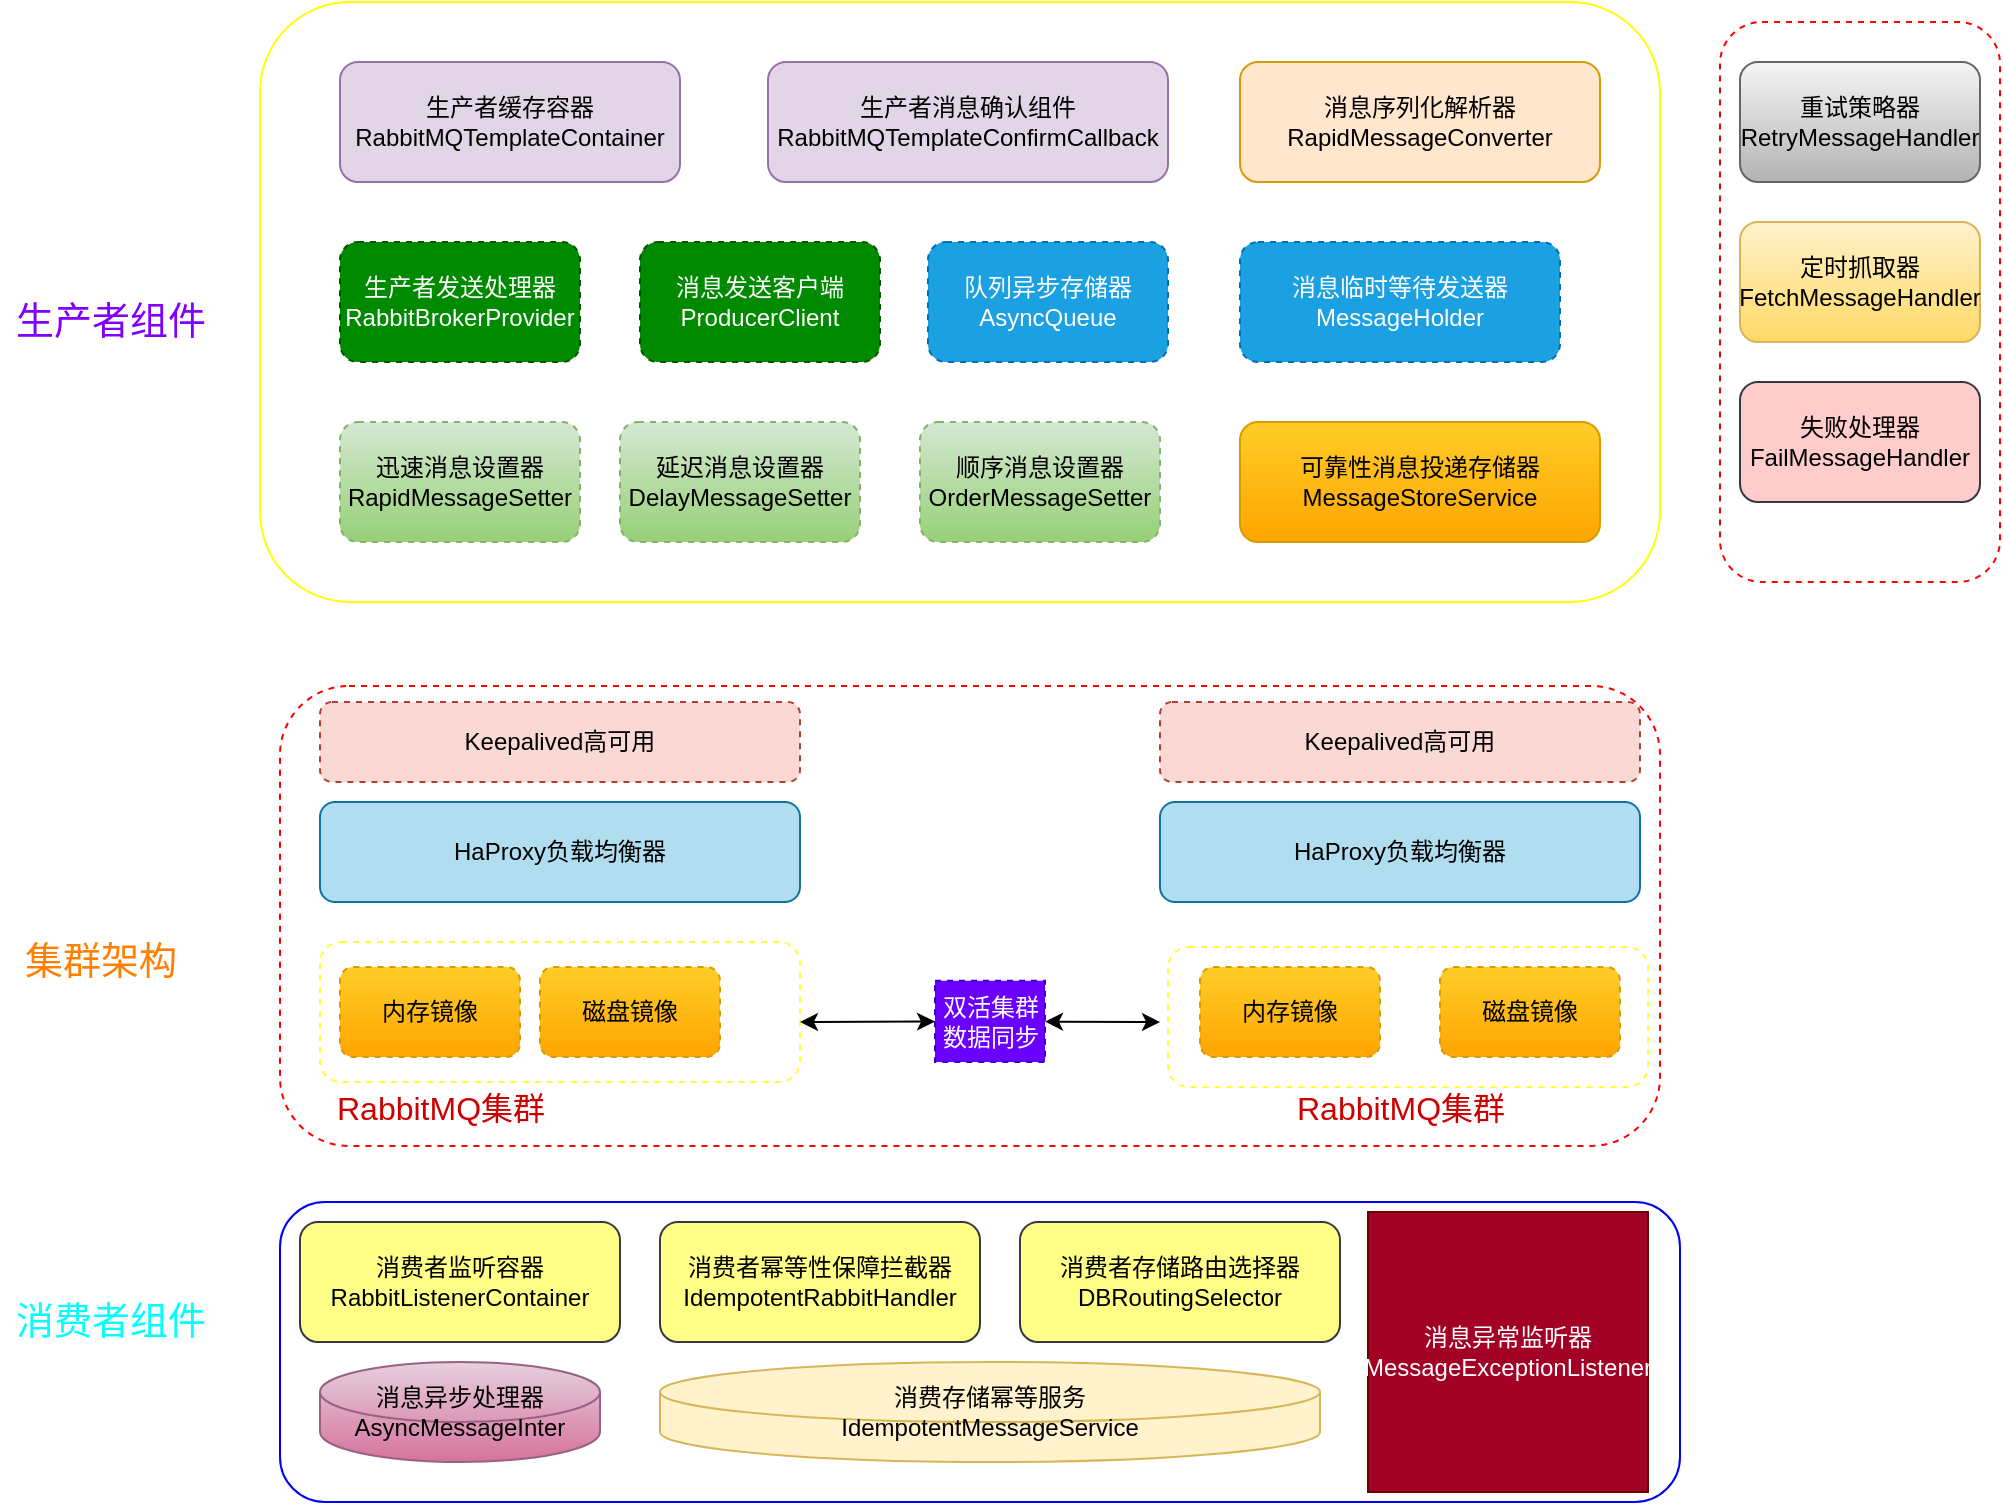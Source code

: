 <mxfile version="13.6.2" type="github">
  <diagram id="P6TvXCnjRWAEkAIBW0NS" name="Page-1">
    <mxGraphModel dx="2236" dy="807" grid="1" gridSize="10" guides="1" tooltips="1" connect="1" arrows="1" fold="1" page="1" pageScale="1" pageWidth="827" pageHeight="1169" math="0" shadow="0">
      <root>
        <mxCell id="0" />
        <mxCell id="1" parent="0" />
        <mxCell id="zeejk2wRZX3xNiYEe8MK-2" value="" style="rounded=1;whiteSpace=wrap;html=1;strokeColor=#FFFF00;" parent="1" vertex="1">
          <mxGeometry x="60" y="140" width="700" height="300" as="geometry" />
        </mxCell>
        <mxCell id="zeejk2wRZX3xNiYEe8MK-3" value="生产者缓存容器&lt;br&gt;RabbitMQTemplateContainer" style="rounded=1;whiteSpace=wrap;html=1;fillColor=#e1d5e7;strokeColor=#9673a6;" parent="1" vertex="1">
          <mxGeometry x="100" y="170" width="170" height="60" as="geometry" />
        </mxCell>
        <mxCell id="zeejk2wRZX3xNiYEe8MK-4" value="生产者消息确认组件&lt;br&gt;RabbitMQTemplateConfirmCallback" style="rounded=1;whiteSpace=wrap;html=1;fillColor=#e1d5e7;strokeColor=#9673a6;" parent="1" vertex="1">
          <mxGeometry x="314" y="170" width="200" height="60" as="geometry" />
        </mxCell>
        <mxCell id="zeejk2wRZX3xNiYEe8MK-5" value="消息序列化解析器&lt;br&gt;RapidMessageConverter" style="rounded=1;whiteSpace=wrap;html=1;fillColor=#ffe6cc;strokeColor=#d79b00;" parent="1" vertex="1">
          <mxGeometry x="550" y="170" width="180" height="60" as="geometry" />
        </mxCell>
        <mxCell id="zeejk2wRZX3xNiYEe8MK-6" value="" style="rounded=1;whiteSpace=wrap;html=1;strokeColor=#FF0000;dashed=1;" parent="1" vertex="1">
          <mxGeometry x="790" y="150" width="140" height="280" as="geometry" />
        </mxCell>
        <mxCell id="zeejk2wRZX3xNiYEe8MK-7" value="重试策略器&lt;br&gt;RetryMessageHandler" style="rounded=1;whiteSpace=wrap;html=1;gradientColor=#b3b3b3;fillColor=#f5f5f5;strokeColor=#666666;" parent="1" vertex="1">
          <mxGeometry x="800" y="170" width="120" height="60" as="geometry" />
        </mxCell>
        <mxCell id="zeejk2wRZX3xNiYEe8MK-8" value="定时抓取器&lt;br&gt;FetchMessageHandler" style="whiteSpace=wrap;html=1;rounded=1;gradientColor=#ffd966;fillColor=#fff2cc;strokeColor=#d6b656;" parent="1" vertex="1">
          <mxGeometry x="800" y="250" width="120" height="60" as="geometry" />
        </mxCell>
        <mxCell id="zeejk2wRZX3xNiYEe8MK-10" value="失败处理器&lt;br&gt;FailMessageHandler" style="whiteSpace=wrap;html=1;rounded=1;fillColor=#ffcccc;strokeColor=#36393d;" parent="1" vertex="1">
          <mxGeometry x="800" y="330" width="120" height="60" as="geometry" />
        </mxCell>
        <mxCell id="WZyE_00GLUunNfpsQaMZ-1" style="edgeStyle=orthogonalEdgeStyle;rounded=0;orthogonalLoop=1;jettySize=auto;html=1;exitX=0.5;exitY=1;exitDx=0;exitDy=0;" parent="1" source="zeejk2wRZX3xNiYEe8MK-6" target="zeejk2wRZX3xNiYEe8MK-6" edge="1">
          <mxGeometry relative="1" as="geometry" />
        </mxCell>
        <mxCell id="oUx9ikr47q5RDLOfCzzH-1" value="生产者发送处理器&lt;br&gt;RabbitBrokerProvider" style="rounded=1;whiteSpace=wrap;html=1;dashed=1;strokeColor=#005700;fillColor=#008a00;fontColor=#ffffff;" vertex="1" parent="1">
          <mxGeometry x="100" y="260" width="120" height="60" as="geometry" />
        </mxCell>
        <mxCell id="oUx9ikr47q5RDLOfCzzH-2" value="消息发送客户端&lt;br&gt;ProducerClient" style="rounded=1;whiteSpace=wrap;html=1;dashed=1;strokeColor=#005700;fillColor=#008a00;fontColor=#ffffff;" vertex="1" parent="1">
          <mxGeometry x="250" y="260" width="120" height="60" as="geometry" />
        </mxCell>
        <mxCell id="oUx9ikr47q5RDLOfCzzH-3" value="队列异步存储器&lt;br&gt;AsyncQueue" style="rounded=1;whiteSpace=wrap;html=1;dashed=1;strokeColor=#006EAF;fillColor=#1ba1e2;fontColor=#ffffff;" vertex="1" parent="1">
          <mxGeometry x="394" y="260" width="120" height="60" as="geometry" />
        </mxCell>
        <mxCell id="oUx9ikr47q5RDLOfCzzH-4" value="消息临时等待发送器&lt;br&gt;MessageHolder" style="rounded=1;whiteSpace=wrap;html=1;dashed=1;strokeColor=#006EAF;fillColor=#1ba1e2;fontColor=#ffffff;" vertex="1" parent="1">
          <mxGeometry x="550" y="260" width="160" height="60" as="geometry" />
        </mxCell>
        <mxCell id="oUx9ikr47q5RDLOfCzzH-5" value="迅速消息设置器&lt;br&gt;RapidMessageSetter" style="rounded=1;whiteSpace=wrap;html=1;dashed=1;strokeColor=#82b366;fillColor=#d5e8d4;gradientColor=#97d077;" vertex="1" parent="1">
          <mxGeometry x="100" y="350" width="120" height="60" as="geometry" />
        </mxCell>
        <mxCell id="oUx9ikr47q5RDLOfCzzH-6" value="延迟消息设置器&lt;br&gt;DelayMessageSetter" style="rounded=1;whiteSpace=wrap;html=1;dashed=1;strokeColor=#82b366;fillColor=#d5e8d4;gradientColor=#97d077;" vertex="1" parent="1">
          <mxGeometry x="240" y="350" width="120" height="60" as="geometry" />
        </mxCell>
        <mxCell id="oUx9ikr47q5RDLOfCzzH-7" value="顺序消息设置器&lt;br&gt;OrderMessageSetter" style="rounded=1;whiteSpace=wrap;html=1;dashed=1;strokeColor=#82b366;fillColor=#d5e8d4;gradientColor=#97d077;" vertex="1" parent="1">
          <mxGeometry x="390" y="350" width="120" height="60" as="geometry" />
        </mxCell>
        <mxCell id="oUx9ikr47q5RDLOfCzzH-8" value="可靠性消息投递存储器&lt;br&gt;MessageStoreService" style="rounded=1;whiteSpace=wrap;html=1;strokeColor=#d79b00;fillColor=#ffcd28;gradientColor=#ffa500;" vertex="1" parent="1">
          <mxGeometry x="550" y="350" width="180" height="60" as="geometry" />
        </mxCell>
        <mxCell id="oUx9ikr47q5RDLOfCzzH-9" value="" style="rounded=1;whiteSpace=wrap;html=1;strokeColor=#FF0000;dashed=1;" vertex="1" parent="1">
          <mxGeometry x="70" y="482" width="690" height="230" as="geometry" />
        </mxCell>
        <mxCell id="oUx9ikr47q5RDLOfCzzH-10" value="Keepalived高可用" style="rounded=1;whiteSpace=wrap;html=1;dashed=1;strokeColor=#ae4132;fillColor=#fad9d5;" vertex="1" parent="1">
          <mxGeometry x="90" y="490" width="240" height="40" as="geometry" />
        </mxCell>
        <mxCell id="oUx9ikr47q5RDLOfCzzH-11" value="Keepalived高可用" style="rounded=1;whiteSpace=wrap;html=1;dashed=1;strokeColor=#ae4132;fillColor=#fad9d5;" vertex="1" parent="1">
          <mxGeometry x="510" y="490" width="240" height="40" as="geometry" />
        </mxCell>
        <mxCell id="oUx9ikr47q5RDLOfCzzH-12" value="HaProxy负载均衡器" style="rounded=1;whiteSpace=wrap;html=1;strokeColor=#10739e;fillColor=#b1ddf0;" vertex="1" parent="1">
          <mxGeometry x="90" y="540" width="240" height="50" as="geometry" />
        </mxCell>
        <mxCell id="oUx9ikr47q5RDLOfCzzH-14" value="HaProxy负载均衡器" style="rounded=1;whiteSpace=wrap;html=1;strokeColor=#10739e;fillColor=#b1ddf0;" vertex="1" parent="1">
          <mxGeometry x="510" y="540" width="240" height="50" as="geometry" />
        </mxCell>
        <mxCell id="oUx9ikr47q5RDLOfCzzH-15" value="" style="rounded=1;whiteSpace=wrap;html=1;dashed=1;strokeColor=#FFFF33;" vertex="1" parent="1">
          <mxGeometry x="90" y="610" width="240" height="70" as="geometry" />
        </mxCell>
        <mxCell id="oUx9ikr47q5RDLOfCzzH-17" value="内存镜像" style="rounded=1;whiteSpace=wrap;html=1;dashed=1;strokeColor=#d79b00;fillColor=#ffcd28;gradientColor=#ffa500;" vertex="1" parent="1">
          <mxGeometry x="100" y="622.5" width="90" height="45" as="geometry" />
        </mxCell>
        <mxCell id="oUx9ikr47q5RDLOfCzzH-18" value="磁盘镜像" style="rounded=1;whiteSpace=wrap;html=1;dashed=1;strokeColor=#d79b00;fillColor=#ffcd28;gradientColor=#ffa500;" vertex="1" parent="1">
          <mxGeometry x="200" y="622.5" width="90" height="45" as="geometry" />
        </mxCell>
        <mxCell id="oUx9ikr47q5RDLOfCzzH-19" value="" style="rounded=1;whiteSpace=wrap;html=1;dashed=1;strokeColor=#FFFF33;" vertex="1" parent="1">
          <mxGeometry x="514" y="612.5" width="240" height="70" as="geometry" />
        </mxCell>
        <mxCell id="oUx9ikr47q5RDLOfCzzH-20" value="内存镜像" style="rounded=1;whiteSpace=wrap;html=1;dashed=1;strokeColor=#d79b00;fillColor=#ffcd28;gradientColor=#ffa500;" vertex="1" parent="1">
          <mxGeometry x="530" y="622.5" width="90" height="45" as="geometry" />
        </mxCell>
        <mxCell id="oUx9ikr47q5RDLOfCzzH-21" value="磁盘镜像" style="rounded=1;whiteSpace=wrap;html=1;dashed=1;strokeColor=#d79b00;fillColor=#ffcd28;gradientColor=#ffa500;" vertex="1" parent="1">
          <mxGeometry x="650" y="622.5" width="90" height="45" as="geometry" />
        </mxCell>
        <mxCell id="oUx9ikr47q5RDLOfCzzH-22" value="" style="endArrow=classic;startArrow=classic;html=1;" edge="1" parent="1" source="oUx9ikr47q5RDLOfCzzH-29">
          <mxGeometry width="50" height="50" relative="1" as="geometry">
            <mxPoint x="330" y="650" as="sourcePoint" />
            <mxPoint x="510" y="650" as="targetPoint" />
          </mxGeometry>
        </mxCell>
        <mxCell id="oUx9ikr47q5RDLOfCzzH-29" value="双活集群&lt;br&gt;数据同步" style="text;html=1;strokeColor=#3700CC;fillColor=#6a00ff;align=center;verticalAlign=middle;whiteSpace=wrap;rounded=0;dashed=1;fontColor=#ffffff;" vertex="1" parent="1">
          <mxGeometry x="397.5" y="629.38" width="55" height="40.62" as="geometry" />
        </mxCell>
        <mxCell id="oUx9ikr47q5RDLOfCzzH-35" value="" style="endArrow=classic;startArrow=classic;html=1;" edge="1" parent="1" target="oUx9ikr47q5RDLOfCzzH-29">
          <mxGeometry width="50" height="50" relative="1" as="geometry">
            <mxPoint x="330" y="650" as="sourcePoint" />
            <mxPoint x="510" y="650" as="targetPoint" />
          </mxGeometry>
        </mxCell>
        <mxCell id="oUx9ikr47q5RDLOfCzzH-36" value="&lt;font color=&quot;#cc0000&quot; style=&quot;font-size: 16px&quot;&gt;RabbitMQ集群&lt;/font&gt;" style="text;html=1;align=center;verticalAlign=middle;resizable=0;points=[];autosize=1;" vertex="1" parent="1">
          <mxGeometry x="90" y="682.5" width="120" height="20" as="geometry" />
        </mxCell>
        <mxCell id="oUx9ikr47q5RDLOfCzzH-37" value="&lt;font color=&quot;#cc0000&quot; style=&quot;font-size: 16px&quot;&gt;RabbitMQ集群&lt;/font&gt;" style="text;html=1;align=center;verticalAlign=middle;resizable=0;points=[];autosize=1;" vertex="1" parent="1">
          <mxGeometry x="570" y="682.5" width="120" height="20" as="geometry" />
        </mxCell>
        <mxCell id="oUx9ikr47q5RDLOfCzzH-40" value="" style="rounded=1;whiteSpace=wrap;html=1;strokeColor=#0000FF;" vertex="1" parent="1">
          <mxGeometry x="70" y="740" width="700" height="150" as="geometry" />
        </mxCell>
        <mxCell id="oUx9ikr47q5RDLOfCzzH-41" value="消费者监听容器&lt;br&gt;RabbitListenerContainer" style="rounded=1;whiteSpace=wrap;html=1;strokeColor=#36393d;fillColor=#ffff88;" vertex="1" parent="1">
          <mxGeometry x="80" y="750" width="160" height="60" as="geometry" />
        </mxCell>
        <mxCell id="oUx9ikr47q5RDLOfCzzH-42" value="消费者幂等性保障拦截器&lt;br&gt;IdempotentRabbitHandler" style="rounded=1;whiteSpace=wrap;html=1;strokeColor=#36393d;fillColor=#ffff88;" vertex="1" parent="1">
          <mxGeometry x="260" y="750" width="160" height="60" as="geometry" />
        </mxCell>
        <mxCell id="oUx9ikr47q5RDLOfCzzH-43" value="消费者存储路由选择器&lt;br&gt;DBRoutingSelector" style="rounded=1;whiteSpace=wrap;html=1;strokeColor=#36393d;fillColor=#ffff88;" vertex="1" parent="1">
          <mxGeometry x="440" y="750" width="160" height="60" as="geometry" />
        </mxCell>
        <mxCell id="oUx9ikr47q5RDLOfCzzH-44" value="消息异步处理器&lt;br&gt;AsyncMessageInter" style="shape=cylinder2;whiteSpace=wrap;html=1;boundedLbl=1;backgroundOutline=1;size=15;strokeColor=#996185;gradientColor=#d5739d;fillColor=#e6d0de;" vertex="1" parent="1">
          <mxGeometry x="90" y="820" width="140" height="50" as="geometry" />
        </mxCell>
        <mxCell id="oUx9ikr47q5RDLOfCzzH-45" value="消费存储幂等服务&lt;br&gt;IdempotentMessageService" style="shape=cylinder2;whiteSpace=wrap;html=1;boundedLbl=1;backgroundOutline=1;size=15;strokeColor=#d6b656;fillColor=#fff2cc;" vertex="1" parent="1">
          <mxGeometry x="260" y="820" width="330" height="50" as="geometry" />
        </mxCell>
        <mxCell id="oUx9ikr47q5RDLOfCzzH-46" value="消息异常监听器&lt;br&gt;MessageExceptionListener" style="whiteSpace=wrap;html=1;aspect=fixed;strokeColor=#6F0000;fillColor=#a20025;fontColor=#ffffff;" vertex="1" parent="1">
          <mxGeometry x="614" y="745" width="140" height="140" as="geometry" />
        </mxCell>
        <mxCell id="oUx9ikr47q5RDLOfCzzH-47" value="&lt;font color=&quot;#7f00ff&quot;&gt;&lt;span style=&quot;font-size: 19px&quot;&gt;生产者组件&lt;/span&gt;&lt;/font&gt;" style="text;html=1;align=center;verticalAlign=middle;resizable=0;points=[];autosize=1;" vertex="1" parent="1">
          <mxGeometry x="-70" y="290" width="110" height="20" as="geometry" />
        </mxCell>
        <mxCell id="oUx9ikr47q5RDLOfCzzH-48" value="&lt;font style=&quot;font-size: 19px&quot; color=&quot;#ff8000&quot;&gt;集群架构&lt;/font&gt;" style="text;html=1;align=center;verticalAlign=middle;resizable=0;points=[];autosize=1;" vertex="1" parent="1">
          <mxGeometry x="-65" y="610" width="90" height="20" as="geometry" />
        </mxCell>
        <mxCell id="oUx9ikr47q5RDLOfCzzH-49" value="&lt;font style=&quot;font-size: 19px&quot; color=&quot;#00ffff&quot;&gt;消费者组件&lt;/font&gt;" style="text;html=1;align=center;verticalAlign=middle;resizable=0;points=[];autosize=1;" vertex="1" parent="1">
          <mxGeometry x="-70" y="790" width="110" height="20" as="geometry" />
        </mxCell>
      </root>
    </mxGraphModel>
  </diagram>
</mxfile>
